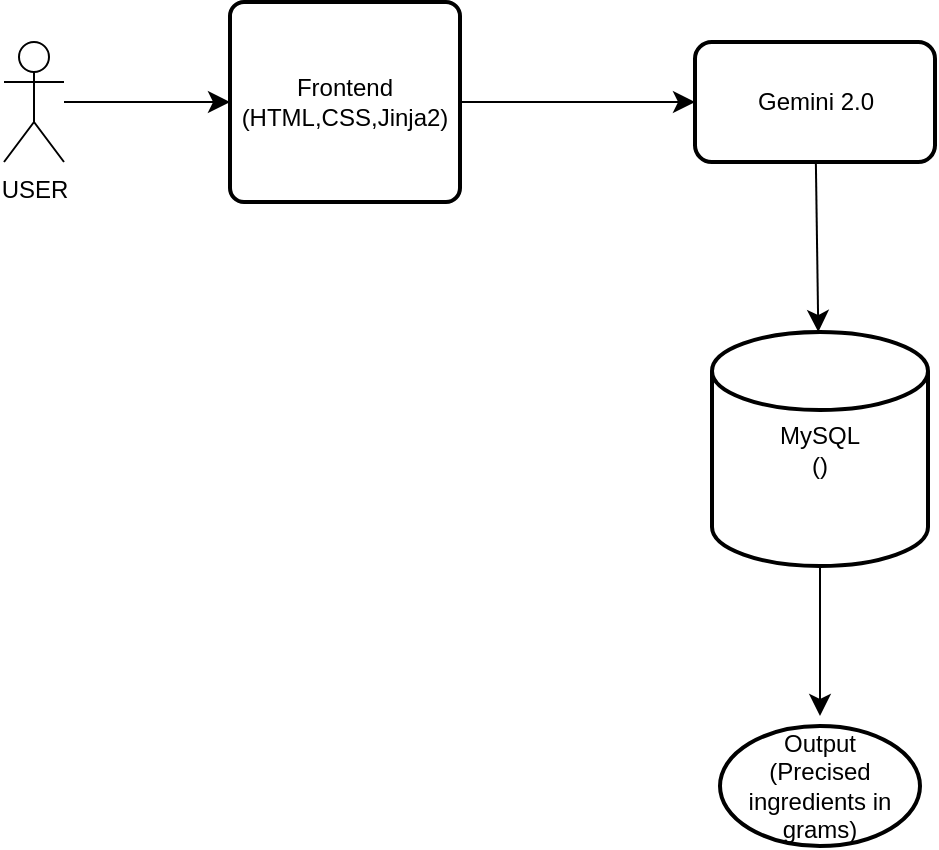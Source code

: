 <mxfile version="26.1.1">
  <diagram name="Page-1" id="EmIVNkYcgQ2qETy2m_0B">
    <mxGraphModel dx="653" dy="768" grid="0" gridSize="10" guides="1" tooltips="1" connect="1" arrows="1" fold="1" page="0" pageScale="1" pageWidth="827" pageHeight="1169" math="0" shadow="0">
      <root>
        <mxCell id="0" />
        <mxCell id="1" parent="0" />
        <mxCell id="lNYvK_dQwGBF8jCweb_R-13" value="" style="edgeStyle=none;curved=1;rounded=0;orthogonalLoop=1;jettySize=auto;html=1;fontSize=12;startSize=8;endSize=8;" edge="1" parent="1" source="lNYvK_dQwGBF8jCweb_R-4" target="lNYvK_dQwGBF8jCweb_R-12">
          <mxGeometry relative="1" as="geometry" />
        </mxCell>
        <mxCell id="lNYvK_dQwGBF8jCweb_R-4" value="USER&lt;div&gt;&lt;br&gt;&lt;/div&gt;" style="shape=umlActor;verticalLabelPosition=bottom;verticalAlign=top;html=1;" vertex="1" parent="1">
          <mxGeometry x="79" y="85" width="30" height="60" as="geometry" />
        </mxCell>
        <mxCell id="lNYvK_dQwGBF8jCweb_R-15" value="" style="edgeStyle=none;curved=1;rounded=0;orthogonalLoop=1;jettySize=auto;html=1;fontSize=12;startSize=8;endSize=8;" edge="1" parent="1" source="lNYvK_dQwGBF8jCweb_R-12" target="lNYvK_dQwGBF8jCweb_R-14">
          <mxGeometry relative="1" as="geometry" />
        </mxCell>
        <mxCell id="lNYvK_dQwGBF8jCweb_R-12" value="Frontend&lt;div&gt;(HTML,CSS,Jinja2)&lt;/div&gt;" style="rounded=1;whiteSpace=wrap;html=1;absoluteArcSize=1;arcSize=14;strokeWidth=2;" vertex="1" parent="1">
          <mxGeometry x="192" y="65" width="115" height="100" as="geometry" />
        </mxCell>
        <mxCell id="lNYvK_dQwGBF8jCweb_R-17" value="" style="edgeStyle=none;curved=1;rounded=0;orthogonalLoop=1;jettySize=auto;html=1;fontSize=12;startSize=8;endSize=8;" edge="1" parent="1" source="lNYvK_dQwGBF8jCweb_R-14" target="lNYvK_dQwGBF8jCweb_R-16">
          <mxGeometry relative="1" as="geometry" />
        </mxCell>
        <mxCell id="lNYvK_dQwGBF8jCweb_R-14" value="Gemini 2.0" style="whiteSpace=wrap;html=1;rounded=1;arcSize=14;strokeWidth=2;" vertex="1" parent="1">
          <mxGeometry x="424.5" y="85" width="120" height="60" as="geometry" />
        </mxCell>
        <mxCell id="lNYvK_dQwGBF8jCweb_R-19" value="" style="edgeStyle=none;curved=1;rounded=0;orthogonalLoop=1;jettySize=auto;html=1;fontSize=12;startSize=8;endSize=8;" edge="1" parent="1" source="lNYvK_dQwGBF8jCweb_R-16">
          <mxGeometry relative="1" as="geometry">
            <mxPoint x="487" y="422" as="targetPoint" />
          </mxGeometry>
        </mxCell>
        <mxCell id="lNYvK_dQwGBF8jCweb_R-16" value="MySQL&lt;div&gt;()&lt;/div&gt;" style="strokeWidth=2;html=1;shape=mxgraph.flowchart.database;whiteSpace=wrap;" vertex="1" parent="1">
          <mxGeometry x="433" y="230" width="108" height="117" as="geometry" />
        </mxCell>
        <mxCell id="lNYvK_dQwGBF8jCweb_R-20" value="Output&lt;div&gt;(Precised ingredients in grams)&lt;/div&gt;" style="strokeWidth=2;html=1;shape=mxgraph.flowchart.start_1;whiteSpace=wrap;" vertex="1" parent="1">
          <mxGeometry x="437" y="427" width="100" height="60" as="geometry" />
        </mxCell>
      </root>
    </mxGraphModel>
  </diagram>
</mxfile>
